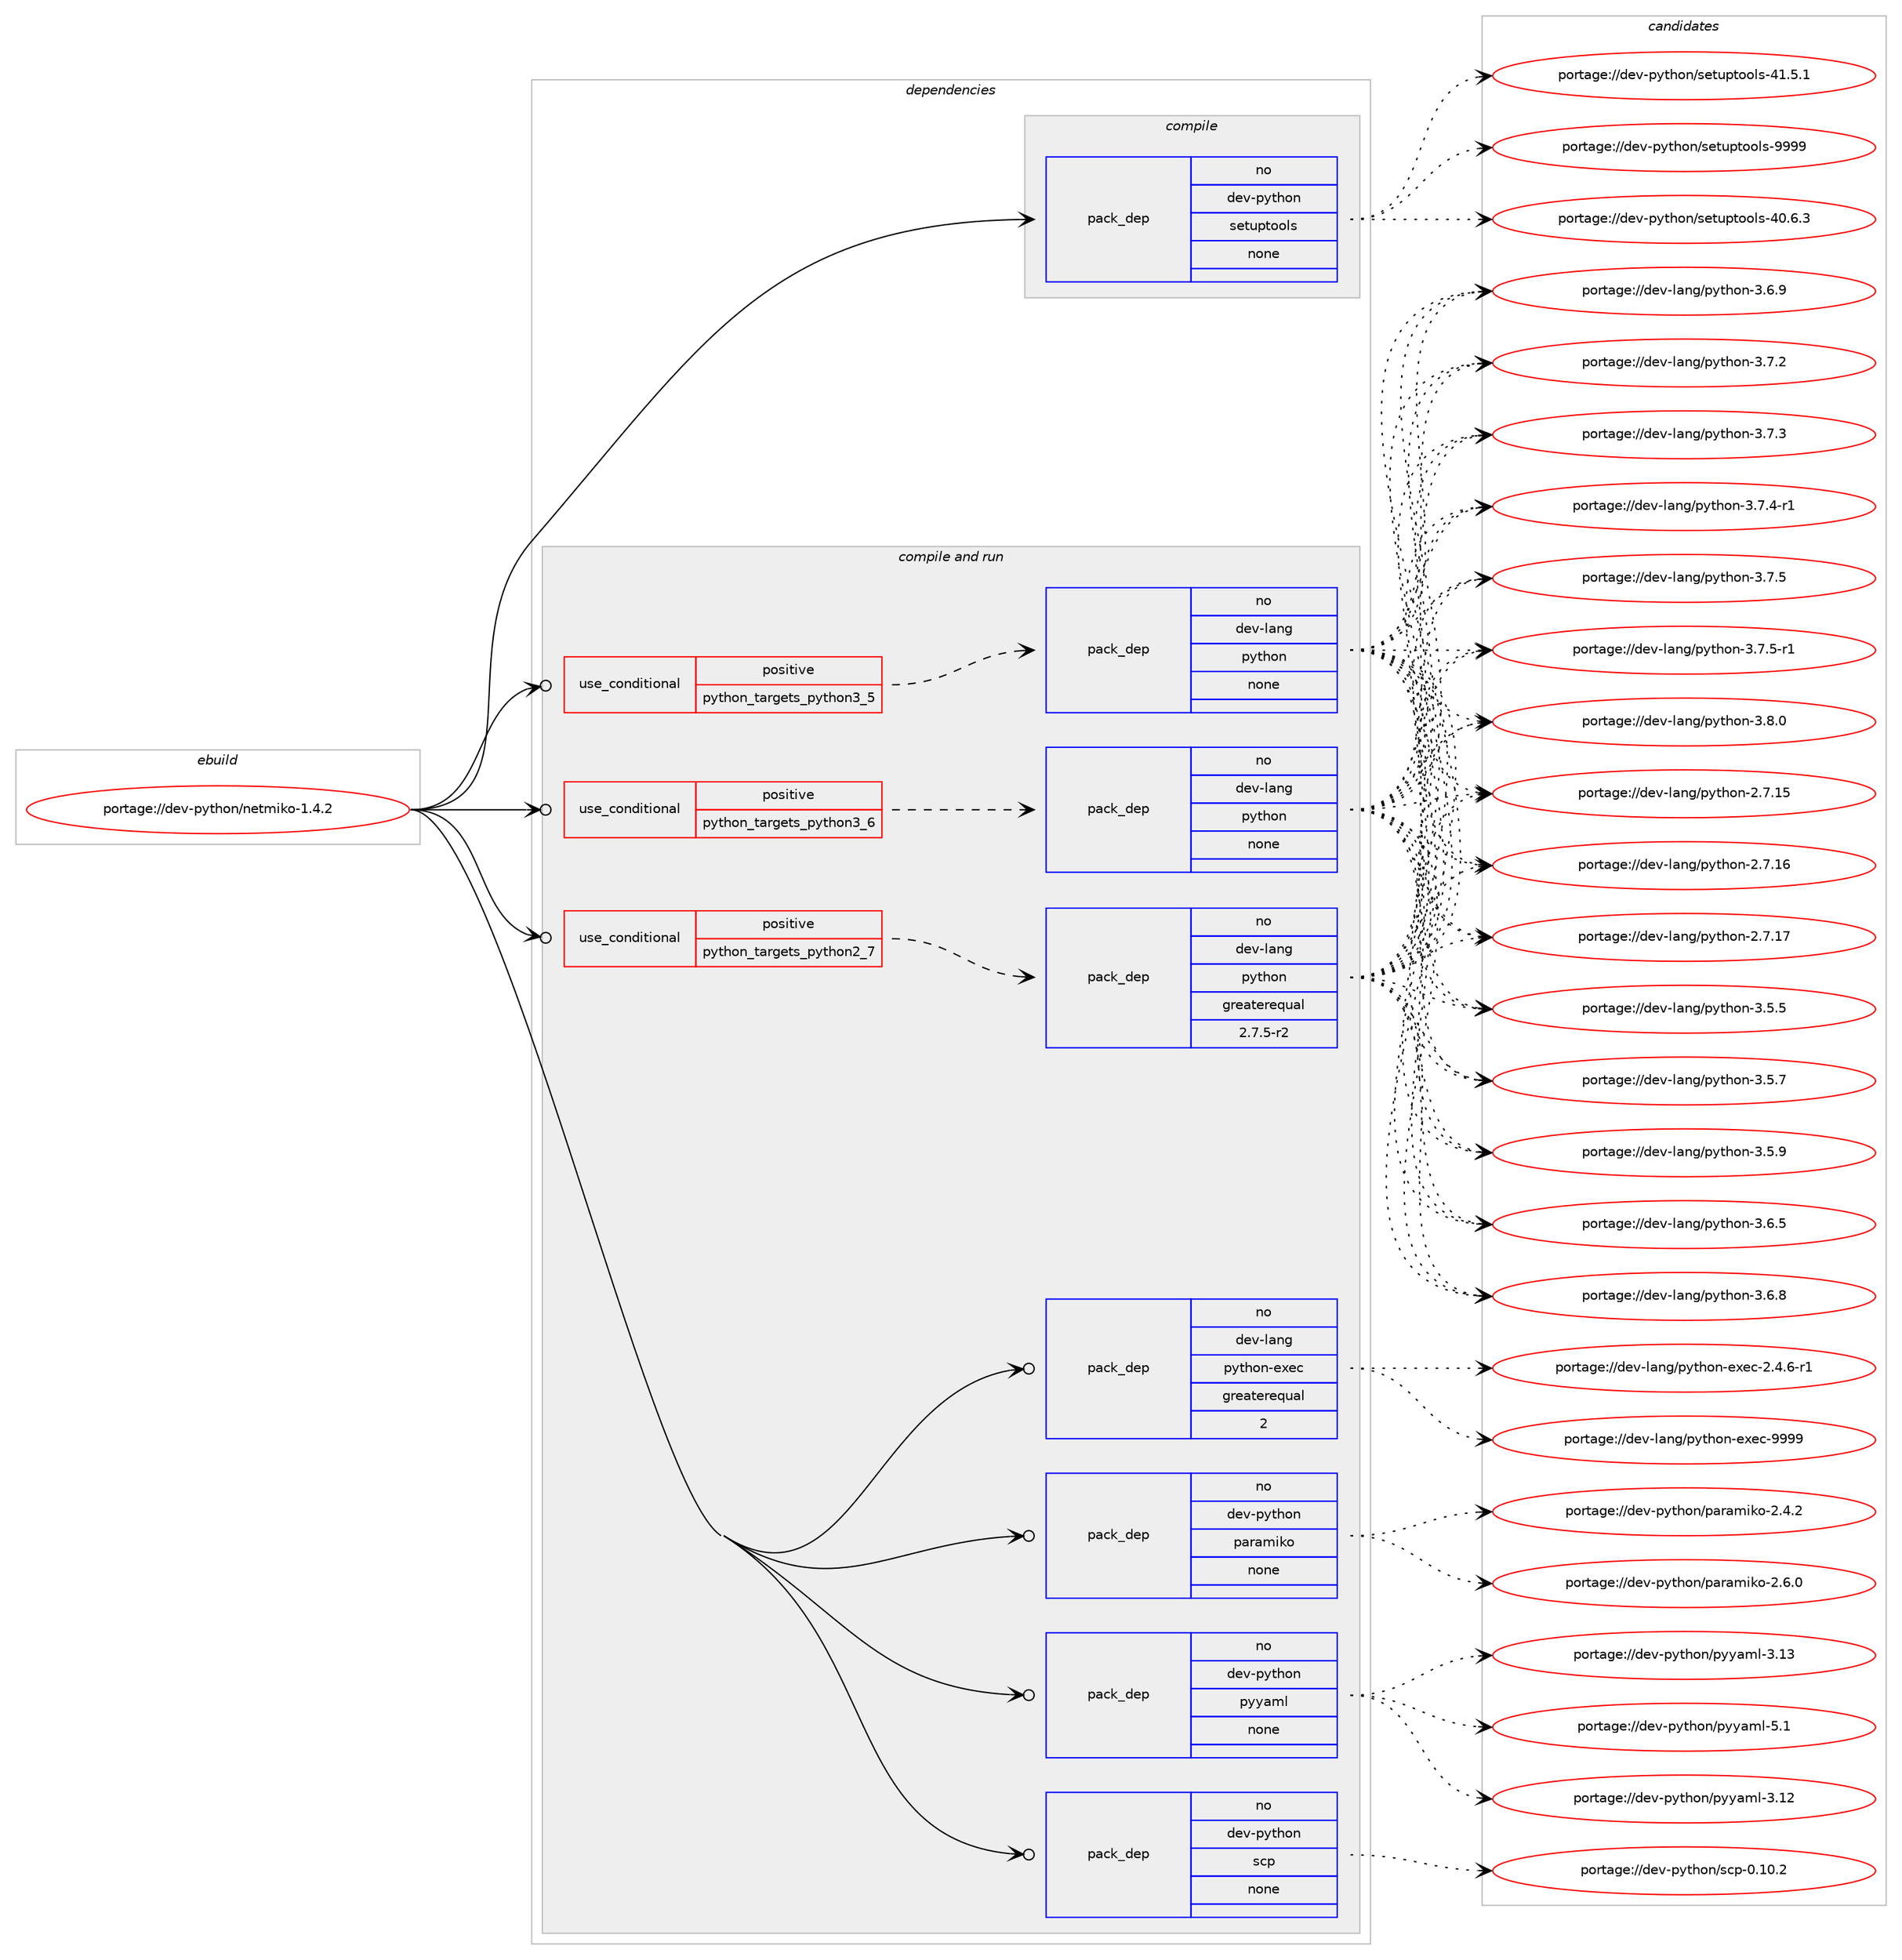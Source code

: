 digraph prolog {

# *************
# Graph options
# *************

newrank=true;
concentrate=true;
compound=true;
graph [rankdir=LR,fontname=Helvetica,fontsize=10,ranksep=1.5];#, ranksep=2.5, nodesep=0.2];
edge  [arrowhead=vee];
node  [fontname=Helvetica,fontsize=10];

# **********
# The ebuild
# **********

subgraph cluster_leftcol {
color=gray;
rank=same;
label=<<i>ebuild</i>>;
id [label="portage://dev-python/netmiko-1.4.2", color=red, width=4, href="../dev-python/netmiko-1.4.2.svg"];
}

# ****************
# The dependencies
# ****************

subgraph cluster_midcol {
color=gray;
label=<<i>dependencies</i>>;
subgraph cluster_compile {
fillcolor="#eeeeee";
style=filled;
label=<<i>compile</i>>;
subgraph pack115555 {
dependency151208 [label=<<TABLE BORDER="0" CELLBORDER="1" CELLSPACING="0" CELLPADDING="4" WIDTH="220"><TR><TD ROWSPAN="6" CELLPADDING="30">pack_dep</TD></TR><TR><TD WIDTH="110">no</TD></TR><TR><TD>dev-python</TD></TR><TR><TD>setuptools</TD></TR><TR><TD>none</TD></TR><TR><TD></TD></TR></TABLE>>, shape=none, color=blue];
}
id:e -> dependency151208:w [weight=20,style="solid",arrowhead="vee"];
}
subgraph cluster_compileandrun {
fillcolor="#eeeeee";
style=filled;
label=<<i>compile and run</i>>;
subgraph cond32329 {
dependency151209 [label=<<TABLE BORDER="0" CELLBORDER="1" CELLSPACING="0" CELLPADDING="4"><TR><TD ROWSPAN="3" CELLPADDING="10">use_conditional</TD></TR><TR><TD>positive</TD></TR><TR><TD>python_targets_python2_7</TD></TR></TABLE>>, shape=none, color=red];
subgraph pack115556 {
dependency151210 [label=<<TABLE BORDER="0" CELLBORDER="1" CELLSPACING="0" CELLPADDING="4" WIDTH="220"><TR><TD ROWSPAN="6" CELLPADDING="30">pack_dep</TD></TR><TR><TD WIDTH="110">no</TD></TR><TR><TD>dev-lang</TD></TR><TR><TD>python</TD></TR><TR><TD>greaterequal</TD></TR><TR><TD>2.7.5-r2</TD></TR></TABLE>>, shape=none, color=blue];
}
dependency151209:e -> dependency151210:w [weight=20,style="dashed",arrowhead="vee"];
}
id:e -> dependency151209:w [weight=20,style="solid",arrowhead="odotvee"];
subgraph cond32330 {
dependency151211 [label=<<TABLE BORDER="0" CELLBORDER="1" CELLSPACING="0" CELLPADDING="4"><TR><TD ROWSPAN="3" CELLPADDING="10">use_conditional</TD></TR><TR><TD>positive</TD></TR><TR><TD>python_targets_python3_5</TD></TR></TABLE>>, shape=none, color=red];
subgraph pack115557 {
dependency151212 [label=<<TABLE BORDER="0" CELLBORDER="1" CELLSPACING="0" CELLPADDING="4" WIDTH="220"><TR><TD ROWSPAN="6" CELLPADDING="30">pack_dep</TD></TR><TR><TD WIDTH="110">no</TD></TR><TR><TD>dev-lang</TD></TR><TR><TD>python</TD></TR><TR><TD>none</TD></TR><TR><TD></TD></TR></TABLE>>, shape=none, color=blue];
}
dependency151211:e -> dependency151212:w [weight=20,style="dashed",arrowhead="vee"];
}
id:e -> dependency151211:w [weight=20,style="solid",arrowhead="odotvee"];
subgraph cond32331 {
dependency151213 [label=<<TABLE BORDER="0" CELLBORDER="1" CELLSPACING="0" CELLPADDING="4"><TR><TD ROWSPAN="3" CELLPADDING="10">use_conditional</TD></TR><TR><TD>positive</TD></TR><TR><TD>python_targets_python3_6</TD></TR></TABLE>>, shape=none, color=red];
subgraph pack115558 {
dependency151214 [label=<<TABLE BORDER="0" CELLBORDER="1" CELLSPACING="0" CELLPADDING="4" WIDTH="220"><TR><TD ROWSPAN="6" CELLPADDING="30">pack_dep</TD></TR><TR><TD WIDTH="110">no</TD></TR><TR><TD>dev-lang</TD></TR><TR><TD>python</TD></TR><TR><TD>none</TD></TR><TR><TD></TD></TR></TABLE>>, shape=none, color=blue];
}
dependency151213:e -> dependency151214:w [weight=20,style="dashed",arrowhead="vee"];
}
id:e -> dependency151213:w [weight=20,style="solid",arrowhead="odotvee"];
subgraph pack115559 {
dependency151215 [label=<<TABLE BORDER="0" CELLBORDER="1" CELLSPACING="0" CELLPADDING="4" WIDTH="220"><TR><TD ROWSPAN="6" CELLPADDING="30">pack_dep</TD></TR><TR><TD WIDTH="110">no</TD></TR><TR><TD>dev-lang</TD></TR><TR><TD>python-exec</TD></TR><TR><TD>greaterequal</TD></TR><TR><TD>2</TD></TR></TABLE>>, shape=none, color=blue];
}
id:e -> dependency151215:w [weight=20,style="solid",arrowhead="odotvee"];
subgraph pack115560 {
dependency151216 [label=<<TABLE BORDER="0" CELLBORDER="1" CELLSPACING="0" CELLPADDING="4" WIDTH="220"><TR><TD ROWSPAN="6" CELLPADDING="30">pack_dep</TD></TR><TR><TD WIDTH="110">no</TD></TR><TR><TD>dev-python</TD></TR><TR><TD>paramiko</TD></TR><TR><TD>none</TD></TR><TR><TD></TD></TR></TABLE>>, shape=none, color=blue];
}
id:e -> dependency151216:w [weight=20,style="solid",arrowhead="odotvee"];
subgraph pack115561 {
dependency151217 [label=<<TABLE BORDER="0" CELLBORDER="1" CELLSPACING="0" CELLPADDING="4" WIDTH="220"><TR><TD ROWSPAN="6" CELLPADDING="30">pack_dep</TD></TR><TR><TD WIDTH="110">no</TD></TR><TR><TD>dev-python</TD></TR><TR><TD>pyyaml</TD></TR><TR><TD>none</TD></TR><TR><TD></TD></TR></TABLE>>, shape=none, color=blue];
}
id:e -> dependency151217:w [weight=20,style="solid",arrowhead="odotvee"];
subgraph pack115562 {
dependency151218 [label=<<TABLE BORDER="0" CELLBORDER="1" CELLSPACING="0" CELLPADDING="4" WIDTH="220"><TR><TD ROWSPAN="6" CELLPADDING="30">pack_dep</TD></TR><TR><TD WIDTH="110">no</TD></TR><TR><TD>dev-python</TD></TR><TR><TD>scp</TD></TR><TR><TD>none</TD></TR><TR><TD></TD></TR></TABLE>>, shape=none, color=blue];
}
id:e -> dependency151218:w [weight=20,style="solid",arrowhead="odotvee"];
}
subgraph cluster_run {
fillcolor="#eeeeee";
style=filled;
label=<<i>run</i>>;
}
}

# **************
# The candidates
# **************

subgraph cluster_choices {
rank=same;
color=gray;
label=<<i>candidates</i>>;

subgraph choice115555 {
color=black;
nodesep=1;
choiceportage100101118451121211161041111104711510111611711211611111110811545524846544651 [label="portage://dev-python/setuptools-40.6.3", color=red, width=4,href="../dev-python/setuptools-40.6.3.svg"];
choiceportage100101118451121211161041111104711510111611711211611111110811545524946534649 [label="portage://dev-python/setuptools-41.5.1", color=red, width=4,href="../dev-python/setuptools-41.5.1.svg"];
choiceportage10010111845112121116104111110471151011161171121161111111081154557575757 [label="portage://dev-python/setuptools-9999", color=red, width=4,href="../dev-python/setuptools-9999.svg"];
dependency151208:e -> choiceportage100101118451121211161041111104711510111611711211611111110811545524846544651:w [style=dotted,weight="100"];
dependency151208:e -> choiceportage100101118451121211161041111104711510111611711211611111110811545524946534649:w [style=dotted,weight="100"];
dependency151208:e -> choiceportage10010111845112121116104111110471151011161171121161111111081154557575757:w [style=dotted,weight="100"];
}
subgraph choice115556 {
color=black;
nodesep=1;
choiceportage10010111845108971101034711212111610411111045504655464953 [label="portage://dev-lang/python-2.7.15", color=red, width=4,href="../dev-lang/python-2.7.15.svg"];
choiceportage10010111845108971101034711212111610411111045504655464954 [label="portage://dev-lang/python-2.7.16", color=red, width=4,href="../dev-lang/python-2.7.16.svg"];
choiceportage10010111845108971101034711212111610411111045504655464955 [label="portage://dev-lang/python-2.7.17", color=red, width=4,href="../dev-lang/python-2.7.17.svg"];
choiceportage100101118451089711010347112121116104111110455146534653 [label="portage://dev-lang/python-3.5.5", color=red, width=4,href="../dev-lang/python-3.5.5.svg"];
choiceportage100101118451089711010347112121116104111110455146534655 [label="portage://dev-lang/python-3.5.7", color=red, width=4,href="../dev-lang/python-3.5.7.svg"];
choiceportage100101118451089711010347112121116104111110455146534657 [label="portage://dev-lang/python-3.5.9", color=red, width=4,href="../dev-lang/python-3.5.9.svg"];
choiceportage100101118451089711010347112121116104111110455146544653 [label="portage://dev-lang/python-3.6.5", color=red, width=4,href="../dev-lang/python-3.6.5.svg"];
choiceportage100101118451089711010347112121116104111110455146544656 [label="portage://dev-lang/python-3.6.8", color=red, width=4,href="../dev-lang/python-3.6.8.svg"];
choiceportage100101118451089711010347112121116104111110455146544657 [label="portage://dev-lang/python-3.6.9", color=red, width=4,href="../dev-lang/python-3.6.9.svg"];
choiceportage100101118451089711010347112121116104111110455146554650 [label="portage://dev-lang/python-3.7.2", color=red, width=4,href="../dev-lang/python-3.7.2.svg"];
choiceportage100101118451089711010347112121116104111110455146554651 [label="portage://dev-lang/python-3.7.3", color=red, width=4,href="../dev-lang/python-3.7.3.svg"];
choiceportage1001011184510897110103471121211161041111104551465546524511449 [label="portage://dev-lang/python-3.7.4-r1", color=red, width=4,href="../dev-lang/python-3.7.4-r1.svg"];
choiceportage100101118451089711010347112121116104111110455146554653 [label="portage://dev-lang/python-3.7.5", color=red, width=4,href="../dev-lang/python-3.7.5.svg"];
choiceportage1001011184510897110103471121211161041111104551465546534511449 [label="portage://dev-lang/python-3.7.5-r1", color=red, width=4,href="../dev-lang/python-3.7.5-r1.svg"];
choiceportage100101118451089711010347112121116104111110455146564648 [label="portage://dev-lang/python-3.8.0", color=red, width=4,href="../dev-lang/python-3.8.0.svg"];
dependency151210:e -> choiceportage10010111845108971101034711212111610411111045504655464953:w [style=dotted,weight="100"];
dependency151210:e -> choiceportage10010111845108971101034711212111610411111045504655464954:w [style=dotted,weight="100"];
dependency151210:e -> choiceportage10010111845108971101034711212111610411111045504655464955:w [style=dotted,weight="100"];
dependency151210:e -> choiceportage100101118451089711010347112121116104111110455146534653:w [style=dotted,weight="100"];
dependency151210:e -> choiceportage100101118451089711010347112121116104111110455146534655:w [style=dotted,weight="100"];
dependency151210:e -> choiceportage100101118451089711010347112121116104111110455146534657:w [style=dotted,weight="100"];
dependency151210:e -> choiceportage100101118451089711010347112121116104111110455146544653:w [style=dotted,weight="100"];
dependency151210:e -> choiceportage100101118451089711010347112121116104111110455146544656:w [style=dotted,weight="100"];
dependency151210:e -> choiceportage100101118451089711010347112121116104111110455146544657:w [style=dotted,weight="100"];
dependency151210:e -> choiceportage100101118451089711010347112121116104111110455146554650:w [style=dotted,weight="100"];
dependency151210:e -> choiceportage100101118451089711010347112121116104111110455146554651:w [style=dotted,weight="100"];
dependency151210:e -> choiceportage1001011184510897110103471121211161041111104551465546524511449:w [style=dotted,weight="100"];
dependency151210:e -> choiceportage100101118451089711010347112121116104111110455146554653:w [style=dotted,weight="100"];
dependency151210:e -> choiceportage1001011184510897110103471121211161041111104551465546534511449:w [style=dotted,weight="100"];
dependency151210:e -> choiceportage100101118451089711010347112121116104111110455146564648:w [style=dotted,weight="100"];
}
subgraph choice115557 {
color=black;
nodesep=1;
choiceportage10010111845108971101034711212111610411111045504655464953 [label="portage://dev-lang/python-2.7.15", color=red, width=4,href="../dev-lang/python-2.7.15.svg"];
choiceportage10010111845108971101034711212111610411111045504655464954 [label="portage://dev-lang/python-2.7.16", color=red, width=4,href="../dev-lang/python-2.7.16.svg"];
choiceportage10010111845108971101034711212111610411111045504655464955 [label="portage://dev-lang/python-2.7.17", color=red, width=4,href="../dev-lang/python-2.7.17.svg"];
choiceportage100101118451089711010347112121116104111110455146534653 [label="portage://dev-lang/python-3.5.5", color=red, width=4,href="../dev-lang/python-3.5.5.svg"];
choiceportage100101118451089711010347112121116104111110455146534655 [label="portage://dev-lang/python-3.5.7", color=red, width=4,href="../dev-lang/python-3.5.7.svg"];
choiceportage100101118451089711010347112121116104111110455146534657 [label="portage://dev-lang/python-3.5.9", color=red, width=4,href="../dev-lang/python-3.5.9.svg"];
choiceportage100101118451089711010347112121116104111110455146544653 [label="portage://dev-lang/python-3.6.5", color=red, width=4,href="../dev-lang/python-3.6.5.svg"];
choiceportage100101118451089711010347112121116104111110455146544656 [label="portage://dev-lang/python-3.6.8", color=red, width=4,href="../dev-lang/python-3.6.8.svg"];
choiceportage100101118451089711010347112121116104111110455146544657 [label="portage://dev-lang/python-3.6.9", color=red, width=4,href="../dev-lang/python-3.6.9.svg"];
choiceportage100101118451089711010347112121116104111110455146554650 [label="portage://dev-lang/python-3.7.2", color=red, width=4,href="../dev-lang/python-3.7.2.svg"];
choiceportage100101118451089711010347112121116104111110455146554651 [label="portage://dev-lang/python-3.7.3", color=red, width=4,href="../dev-lang/python-3.7.3.svg"];
choiceportage1001011184510897110103471121211161041111104551465546524511449 [label="portage://dev-lang/python-3.7.4-r1", color=red, width=4,href="../dev-lang/python-3.7.4-r1.svg"];
choiceportage100101118451089711010347112121116104111110455146554653 [label="portage://dev-lang/python-3.7.5", color=red, width=4,href="../dev-lang/python-3.7.5.svg"];
choiceportage1001011184510897110103471121211161041111104551465546534511449 [label="portage://dev-lang/python-3.7.5-r1", color=red, width=4,href="../dev-lang/python-3.7.5-r1.svg"];
choiceportage100101118451089711010347112121116104111110455146564648 [label="portage://dev-lang/python-3.8.0", color=red, width=4,href="../dev-lang/python-3.8.0.svg"];
dependency151212:e -> choiceportage10010111845108971101034711212111610411111045504655464953:w [style=dotted,weight="100"];
dependency151212:e -> choiceportage10010111845108971101034711212111610411111045504655464954:w [style=dotted,weight="100"];
dependency151212:e -> choiceportage10010111845108971101034711212111610411111045504655464955:w [style=dotted,weight="100"];
dependency151212:e -> choiceportage100101118451089711010347112121116104111110455146534653:w [style=dotted,weight="100"];
dependency151212:e -> choiceportage100101118451089711010347112121116104111110455146534655:w [style=dotted,weight="100"];
dependency151212:e -> choiceportage100101118451089711010347112121116104111110455146534657:w [style=dotted,weight="100"];
dependency151212:e -> choiceportage100101118451089711010347112121116104111110455146544653:w [style=dotted,weight="100"];
dependency151212:e -> choiceportage100101118451089711010347112121116104111110455146544656:w [style=dotted,weight="100"];
dependency151212:e -> choiceportage100101118451089711010347112121116104111110455146544657:w [style=dotted,weight="100"];
dependency151212:e -> choiceportage100101118451089711010347112121116104111110455146554650:w [style=dotted,weight="100"];
dependency151212:e -> choiceportage100101118451089711010347112121116104111110455146554651:w [style=dotted,weight="100"];
dependency151212:e -> choiceportage1001011184510897110103471121211161041111104551465546524511449:w [style=dotted,weight="100"];
dependency151212:e -> choiceportage100101118451089711010347112121116104111110455146554653:w [style=dotted,weight="100"];
dependency151212:e -> choiceportage1001011184510897110103471121211161041111104551465546534511449:w [style=dotted,weight="100"];
dependency151212:e -> choiceportage100101118451089711010347112121116104111110455146564648:w [style=dotted,weight="100"];
}
subgraph choice115558 {
color=black;
nodesep=1;
choiceportage10010111845108971101034711212111610411111045504655464953 [label="portage://dev-lang/python-2.7.15", color=red, width=4,href="../dev-lang/python-2.7.15.svg"];
choiceportage10010111845108971101034711212111610411111045504655464954 [label="portage://dev-lang/python-2.7.16", color=red, width=4,href="../dev-lang/python-2.7.16.svg"];
choiceportage10010111845108971101034711212111610411111045504655464955 [label="portage://dev-lang/python-2.7.17", color=red, width=4,href="../dev-lang/python-2.7.17.svg"];
choiceportage100101118451089711010347112121116104111110455146534653 [label="portage://dev-lang/python-3.5.5", color=red, width=4,href="../dev-lang/python-3.5.5.svg"];
choiceportage100101118451089711010347112121116104111110455146534655 [label="portage://dev-lang/python-3.5.7", color=red, width=4,href="../dev-lang/python-3.5.7.svg"];
choiceportage100101118451089711010347112121116104111110455146534657 [label="portage://dev-lang/python-3.5.9", color=red, width=4,href="../dev-lang/python-3.5.9.svg"];
choiceportage100101118451089711010347112121116104111110455146544653 [label="portage://dev-lang/python-3.6.5", color=red, width=4,href="../dev-lang/python-3.6.5.svg"];
choiceportage100101118451089711010347112121116104111110455146544656 [label="portage://dev-lang/python-3.6.8", color=red, width=4,href="../dev-lang/python-3.6.8.svg"];
choiceportage100101118451089711010347112121116104111110455146544657 [label="portage://dev-lang/python-3.6.9", color=red, width=4,href="../dev-lang/python-3.6.9.svg"];
choiceportage100101118451089711010347112121116104111110455146554650 [label="portage://dev-lang/python-3.7.2", color=red, width=4,href="../dev-lang/python-3.7.2.svg"];
choiceportage100101118451089711010347112121116104111110455146554651 [label="portage://dev-lang/python-3.7.3", color=red, width=4,href="../dev-lang/python-3.7.3.svg"];
choiceportage1001011184510897110103471121211161041111104551465546524511449 [label="portage://dev-lang/python-3.7.4-r1", color=red, width=4,href="../dev-lang/python-3.7.4-r1.svg"];
choiceportage100101118451089711010347112121116104111110455146554653 [label="portage://dev-lang/python-3.7.5", color=red, width=4,href="../dev-lang/python-3.7.5.svg"];
choiceportage1001011184510897110103471121211161041111104551465546534511449 [label="portage://dev-lang/python-3.7.5-r1", color=red, width=4,href="../dev-lang/python-3.7.5-r1.svg"];
choiceportage100101118451089711010347112121116104111110455146564648 [label="portage://dev-lang/python-3.8.0", color=red, width=4,href="../dev-lang/python-3.8.0.svg"];
dependency151214:e -> choiceportage10010111845108971101034711212111610411111045504655464953:w [style=dotted,weight="100"];
dependency151214:e -> choiceportage10010111845108971101034711212111610411111045504655464954:w [style=dotted,weight="100"];
dependency151214:e -> choiceportage10010111845108971101034711212111610411111045504655464955:w [style=dotted,weight="100"];
dependency151214:e -> choiceportage100101118451089711010347112121116104111110455146534653:w [style=dotted,weight="100"];
dependency151214:e -> choiceportage100101118451089711010347112121116104111110455146534655:w [style=dotted,weight="100"];
dependency151214:e -> choiceportage100101118451089711010347112121116104111110455146534657:w [style=dotted,weight="100"];
dependency151214:e -> choiceportage100101118451089711010347112121116104111110455146544653:w [style=dotted,weight="100"];
dependency151214:e -> choiceportage100101118451089711010347112121116104111110455146544656:w [style=dotted,weight="100"];
dependency151214:e -> choiceportage100101118451089711010347112121116104111110455146544657:w [style=dotted,weight="100"];
dependency151214:e -> choiceportage100101118451089711010347112121116104111110455146554650:w [style=dotted,weight="100"];
dependency151214:e -> choiceportage100101118451089711010347112121116104111110455146554651:w [style=dotted,weight="100"];
dependency151214:e -> choiceportage1001011184510897110103471121211161041111104551465546524511449:w [style=dotted,weight="100"];
dependency151214:e -> choiceportage100101118451089711010347112121116104111110455146554653:w [style=dotted,weight="100"];
dependency151214:e -> choiceportage1001011184510897110103471121211161041111104551465546534511449:w [style=dotted,weight="100"];
dependency151214:e -> choiceportage100101118451089711010347112121116104111110455146564648:w [style=dotted,weight="100"];
}
subgraph choice115559 {
color=black;
nodesep=1;
choiceportage10010111845108971101034711212111610411111045101120101994550465246544511449 [label="portage://dev-lang/python-exec-2.4.6-r1", color=red, width=4,href="../dev-lang/python-exec-2.4.6-r1.svg"];
choiceportage10010111845108971101034711212111610411111045101120101994557575757 [label="portage://dev-lang/python-exec-9999", color=red, width=4,href="../dev-lang/python-exec-9999.svg"];
dependency151215:e -> choiceportage10010111845108971101034711212111610411111045101120101994550465246544511449:w [style=dotted,weight="100"];
dependency151215:e -> choiceportage10010111845108971101034711212111610411111045101120101994557575757:w [style=dotted,weight="100"];
}
subgraph choice115560 {
color=black;
nodesep=1;
choiceportage10010111845112121116104111110471129711497109105107111455046524650 [label="portage://dev-python/paramiko-2.4.2", color=red, width=4,href="../dev-python/paramiko-2.4.2.svg"];
choiceportage10010111845112121116104111110471129711497109105107111455046544648 [label="portage://dev-python/paramiko-2.6.0", color=red, width=4,href="../dev-python/paramiko-2.6.0.svg"];
dependency151216:e -> choiceportage10010111845112121116104111110471129711497109105107111455046524650:w [style=dotted,weight="100"];
dependency151216:e -> choiceportage10010111845112121116104111110471129711497109105107111455046544648:w [style=dotted,weight="100"];
}
subgraph choice115561 {
color=black;
nodesep=1;
choiceportage1001011184511212111610411111047112121121971091084551464950 [label="portage://dev-python/pyyaml-3.12", color=red, width=4,href="../dev-python/pyyaml-3.12.svg"];
choiceportage1001011184511212111610411111047112121121971091084551464951 [label="portage://dev-python/pyyaml-3.13", color=red, width=4,href="../dev-python/pyyaml-3.13.svg"];
choiceportage10010111845112121116104111110471121211219710910845534649 [label="portage://dev-python/pyyaml-5.1", color=red, width=4,href="../dev-python/pyyaml-5.1.svg"];
dependency151217:e -> choiceportage1001011184511212111610411111047112121121971091084551464950:w [style=dotted,weight="100"];
dependency151217:e -> choiceportage1001011184511212111610411111047112121121971091084551464951:w [style=dotted,weight="100"];
dependency151217:e -> choiceportage10010111845112121116104111110471121211219710910845534649:w [style=dotted,weight="100"];
}
subgraph choice115562 {
color=black;
nodesep=1;
choiceportage10010111845112121116104111110471159911245484649484650 [label="portage://dev-python/scp-0.10.2", color=red, width=4,href="../dev-python/scp-0.10.2.svg"];
dependency151218:e -> choiceportage10010111845112121116104111110471159911245484649484650:w [style=dotted,weight="100"];
}
}

}
